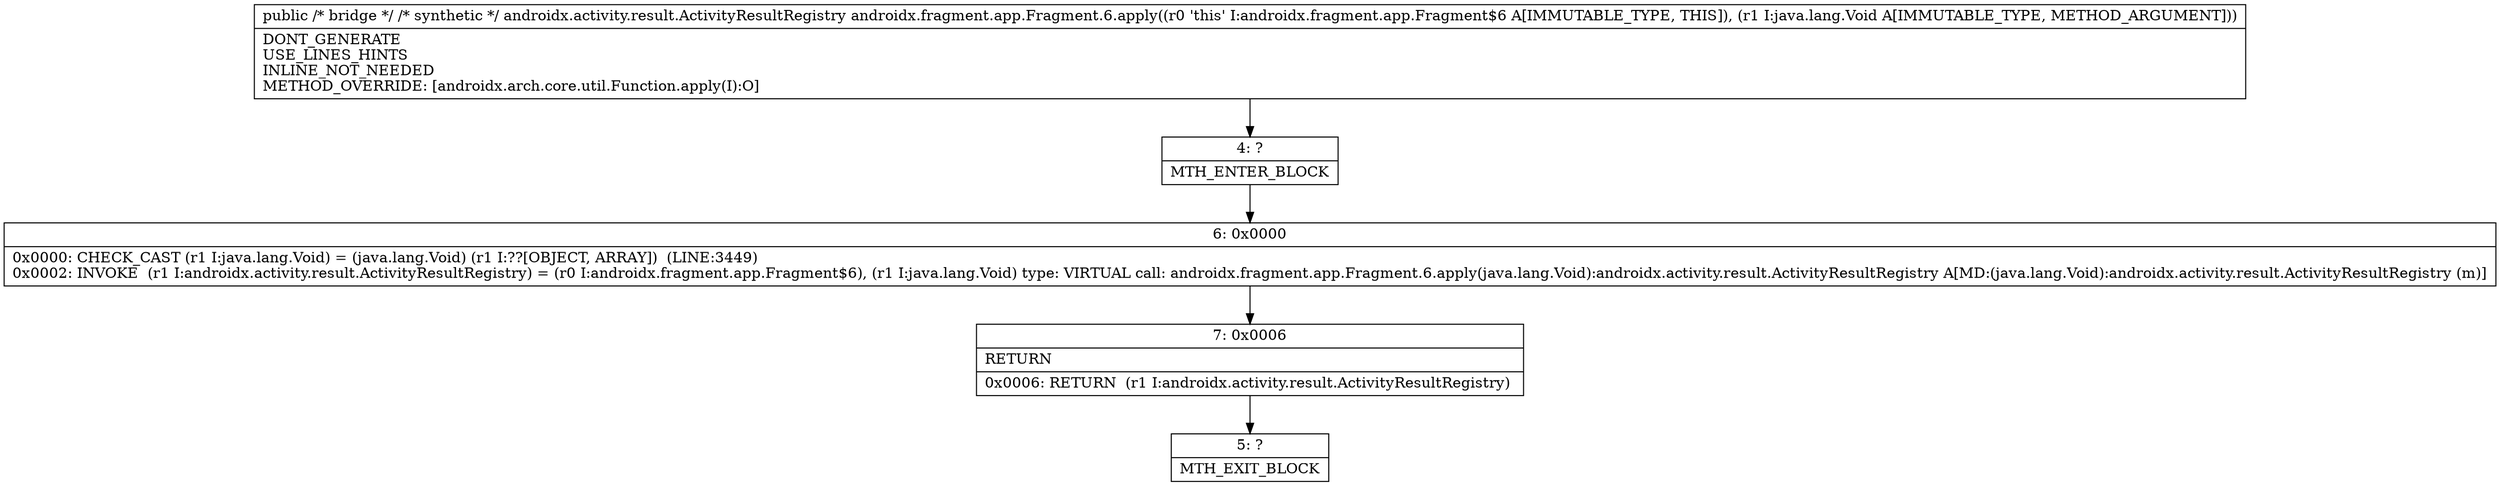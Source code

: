 digraph "CFG forandroidx.fragment.app.Fragment.6.apply(Ljava\/lang\/Object;)Ljava\/lang\/Object;" {
Node_4 [shape=record,label="{4\:\ ?|MTH_ENTER_BLOCK\l}"];
Node_6 [shape=record,label="{6\:\ 0x0000|0x0000: CHECK_CAST (r1 I:java.lang.Void) = (java.lang.Void) (r1 I:??[OBJECT, ARRAY])  (LINE:3449)\l0x0002: INVOKE  (r1 I:androidx.activity.result.ActivityResultRegistry) = (r0 I:androidx.fragment.app.Fragment$6), (r1 I:java.lang.Void) type: VIRTUAL call: androidx.fragment.app.Fragment.6.apply(java.lang.Void):androidx.activity.result.ActivityResultRegistry A[MD:(java.lang.Void):androidx.activity.result.ActivityResultRegistry (m)]\l}"];
Node_7 [shape=record,label="{7\:\ 0x0006|RETURN\l|0x0006: RETURN  (r1 I:androidx.activity.result.ActivityResultRegistry) \l}"];
Node_5 [shape=record,label="{5\:\ ?|MTH_EXIT_BLOCK\l}"];
MethodNode[shape=record,label="{public \/* bridge *\/ \/* synthetic *\/ androidx.activity.result.ActivityResultRegistry androidx.fragment.app.Fragment.6.apply((r0 'this' I:androidx.fragment.app.Fragment$6 A[IMMUTABLE_TYPE, THIS]), (r1 I:java.lang.Void A[IMMUTABLE_TYPE, METHOD_ARGUMENT]))  | DONT_GENERATE\lUSE_LINES_HINTS\lINLINE_NOT_NEEDED\lMETHOD_OVERRIDE: [androidx.arch.core.util.Function.apply(I):O]\l}"];
MethodNode -> Node_4;Node_4 -> Node_6;
Node_6 -> Node_7;
Node_7 -> Node_5;
}


